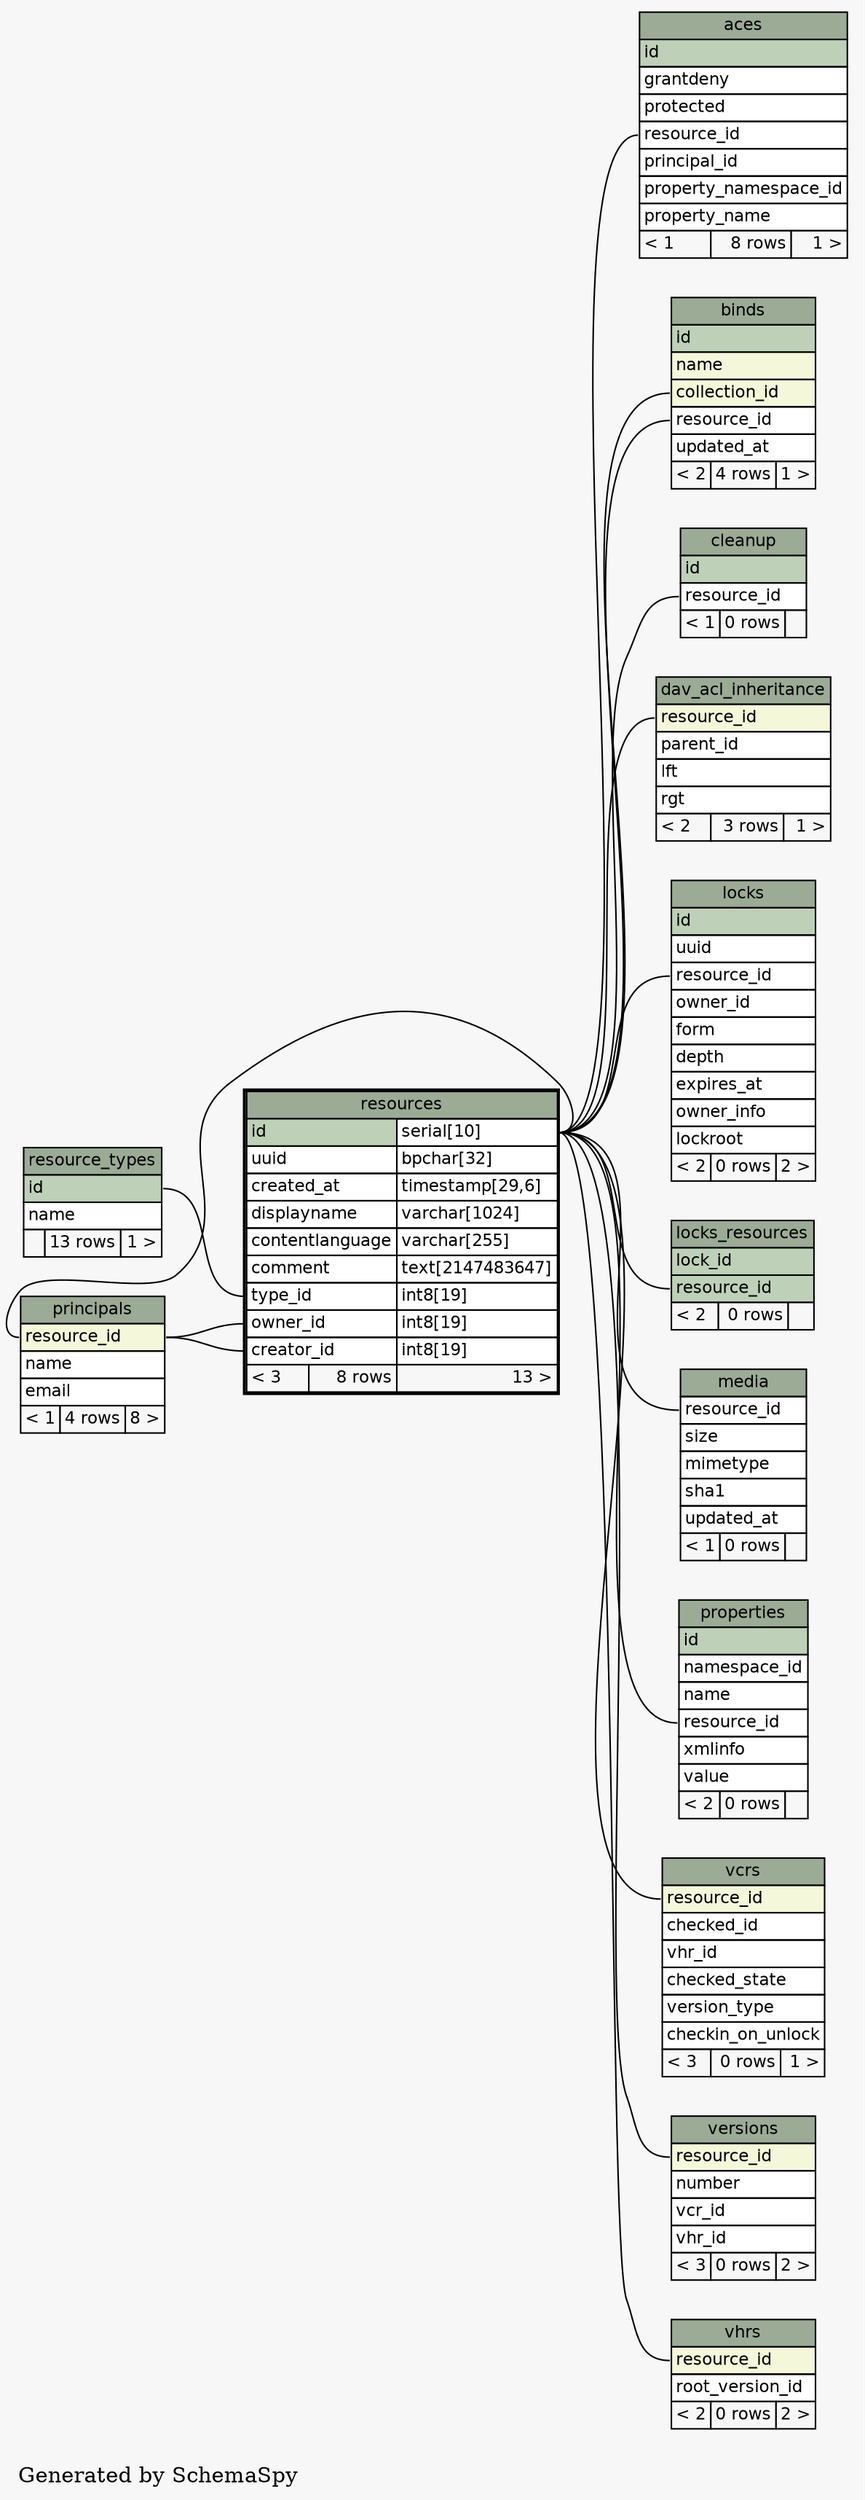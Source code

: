 // dot 2.16.1 on Linux 2.6.24-1-amd64
digraph "oneDegreeRelationshipsGraph" {
  graph [
    rankdir="RL"
    bgcolor="#f7f7f7"
    label="\nGenerated by SchemaSpy"
    labeljust="l"
  ];
  node [
    fontname="Helvetica"
    fontsize="11"
    shape="plaintext"
  ];
  edge [
    arrowsize="0.8"
  ];
  "aces":"resource_id":w -> "resources":"id.type":e [arrowtail=crowtee arrowhead=none];
  "binds":"collection_id":w -> "resources":"id.type":e [arrowtail=crowtee arrowhead=none];
  "binds":"resource_id":w -> "resources":"id.type":e [arrowtail=crowtee arrowhead=none];
  "cleanup":"resource_id":w -> "resources":"id.type":e [arrowtail=crowtee arrowhead=none];
  "dav_acl_inheritance":"resource_id":w -> "resources":"id.type":e [arrowtail=tee arrowhead=none];
  "locks":"resource_id":w -> "resources":"id.type":e [arrowtail=crowtee arrowhead=none];
  "locks_resources":"resource_id":w -> "resources":"id.type":e [arrowtail=crowtee arrowhead=none];
  "media":"resource_id":w -> "resources":"id.type":e [arrowtail=crowtee arrowhead=none];
  "principals":"resource_id":w -> "resources":"id.type":e [arrowtail=tee arrowhead=none];
  "properties":"resource_id":w -> "resources":"id.type":e [arrowtail=crowtee arrowhead=none];
  "resources":"creator_id":w -> "principals":"resource_id":e [arrowtail=crowtee arrowhead=none];
  "resources":"owner_id":w -> "principals":"resource_id":e [arrowtail=crowtee arrowhead=none];
  "resources":"type_id":w -> "resource_types":"id":e [arrowtail=crowtee arrowhead=none];
  "vcrs":"resource_id":w -> "resources":"id.type":e [arrowtail=tee arrowhead=none];
  "versions":"resource_id":w -> "resources":"id.type":e [arrowtail=tee arrowhead=none];
  "vhrs":"resource_id":w -> "resources":"id.type":e [arrowtail=tee arrowhead=none];
  "aces" [
    label=<
    <TABLE BORDER="0" CELLBORDER="1" CELLSPACING="0" BGCOLOR="#ffffff">
      <TR><TD PORT="aces.heading" COLSPAN="3" BGCOLOR="#9bab96" ALIGN="CENTER">aces</TD></TR>
      <TR><TD PORT="id" COLSPAN="3" BGCOLOR="#bed1b8" ALIGN="LEFT">id</TD></TR>
      <TR><TD PORT="grantdeny" COLSPAN="3" ALIGN="LEFT">grantdeny</TD></TR>
      <TR><TD PORT="protected" COLSPAN="3" ALIGN="LEFT">protected</TD></TR>
      <TR><TD PORT="resource_id" COLSPAN="3" ALIGN="LEFT">resource_id</TD></TR>
      <TR><TD PORT="principal_id" COLSPAN="3" ALIGN="LEFT">principal_id</TD></TR>
      <TR><TD PORT="property_namespace_id" COLSPAN="3" ALIGN="LEFT">property_namespace_id</TD></TR>
      <TR><TD PORT="property_name" COLSPAN="3" ALIGN="LEFT">property_name</TD></TR>
      <TR><TD ALIGN="LEFT" BGCOLOR="#f7f7f7">&lt; 1</TD><TD ALIGN="RIGHT" BGCOLOR="#f7f7f7">8 rows</TD><TD ALIGN="RIGHT" BGCOLOR="#f7f7f7">1 &gt;</TD></TR>
    </TABLE>>
    URL="aces.html#graph"
    tooltip="aces"
  ];
  "binds" [
    label=<
    <TABLE BORDER="0" CELLBORDER="1" CELLSPACING="0" BGCOLOR="#ffffff">
      <TR><TD PORT="binds.heading" COLSPAN="3" BGCOLOR="#9bab96" ALIGN="CENTER">binds</TD></TR>
      <TR><TD PORT="id" COLSPAN="3" BGCOLOR="#bed1b8" ALIGN="LEFT">id</TD></TR>
      <TR><TD PORT="name" COLSPAN="3" BGCOLOR="#f4f7da" ALIGN="LEFT">name</TD></TR>
      <TR><TD PORT="collection_id" COLSPAN="3" BGCOLOR="#f4f7da" ALIGN="LEFT">collection_id</TD></TR>
      <TR><TD PORT="resource_id" COLSPAN="3" ALIGN="LEFT">resource_id</TD></TR>
      <TR><TD PORT="updated_at" COLSPAN="3" ALIGN="LEFT">updated_at</TD></TR>
      <TR><TD ALIGN="LEFT" BGCOLOR="#f7f7f7">&lt; 2</TD><TD ALIGN="RIGHT" BGCOLOR="#f7f7f7">4 rows</TD><TD ALIGN="RIGHT" BGCOLOR="#f7f7f7">1 &gt;</TD></TR>
    </TABLE>>
    URL="binds.html#graph"
    tooltip="binds"
  ];
  "cleanup" [
    label=<
    <TABLE BORDER="0" CELLBORDER="1" CELLSPACING="0" BGCOLOR="#ffffff">
      <TR><TD PORT="cleanup.heading" COLSPAN="3" BGCOLOR="#9bab96" ALIGN="CENTER">cleanup</TD></TR>
      <TR><TD PORT="id" COLSPAN="3" BGCOLOR="#bed1b8" ALIGN="LEFT">id</TD></TR>
      <TR><TD PORT="resource_id" COLSPAN="3" ALIGN="LEFT">resource_id</TD></TR>
      <TR><TD ALIGN="LEFT" BGCOLOR="#f7f7f7">&lt; 1</TD><TD ALIGN="RIGHT" BGCOLOR="#f7f7f7">0 rows</TD><TD ALIGN="RIGHT" BGCOLOR="#f7f7f7">  </TD></TR>
    </TABLE>>
    URL="cleanup.html#graph"
    tooltip="cleanup"
  ];
  "dav_acl_inheritance" [
    label=<
    <TABLE BORDER="0" CELLBORDER="1" CELLSPACING="0" BGCOLOR="#ffffff">
      <TR><TD PORT="dav_acl_inheritance.heading" COLSPAN="3" BGCOLOR="#9bab96" ALIGN="CENTER">dav_acl_inheritance</TD></TR>
      <TR><TD PORT="resource_id" COLSPAN="3" BGCOLOR="#f4f7da" ALIGN="LEFT">resource_id</TD></TR>
      <TR><TD PORT="parent_id" COLSPAN="3" ALIGN="LEFT">parent_id</TD></TR>
      <TR><TD PORT="lft" COLSPAN="3" ALIGN="LEFT">lft</TD></TR>
      <TR><TD PORT="rgt" COLSPAN="3" ALIGN="LEFT">rgt</TD></TR>
      <TR><TD ALIGN="LEFT" BGCOLOR="#f7f7f7">&lt; 2</TD><TD ALIGN="RIGHT" BGCOLOR="#f7f7f7">3 rows</TD><TD ALIGN="RIGHT" BGCOLOR="#f7f7f7">1 &gt;</TD></TR>
    </TABLE>>
    URL="dav_acl_inheritance.html#graph"
    tooltip="dav_acl_inheritance"
  ];
  "locks" [
    label=<
    <TABLE BORDER="0" CELLBORDER="1" CELLSPACING="0" BGCOLOR="#ffffff">
      <TR><TD PORT="locks.heading" COLSPAN="3" BGCOLOR="#9bab96" ALIGN="CENTER">locks</TD></TR>
      <TR><TD PORT="id" COLSPAN="3" BGCOLOR="#bed1b8" ALIGN="LEFT">id</TD></TR>
      <TR><TD PORT="uuid" COLSPAN="3" ALIGN="LEFT">uuid</TD></TR>
      <TR><TD PORT="resource_id" COLSPAN="3" ALIGN="LEFT">resource_id</TD></TR>
      <TR><TD PORT="owner_id" COLSPAN="3" ALIGN="LEFT">owner_id</TD></TR>
      <TR><TD PORT="form" COLSPAN="3" ALIGN="LEFT">form</TD></TR>
      <TR><TD PORT="depth" COLSPAN="3" ALIGN="LEFT">depth</TD></TR>
      <TR><TD PORT="expires_at" COLSPAN="3" ALIGN="LEFT">expires_at</TD></TR>
      <TR><TD PORT="owner_info" COLSPAN="3" ALIGN="LEFT">owner_info</TD></TR>
      <TR><TD PORT="lockroot" COLSPAN="3" ALIGN="LEFT">lockroot</TD></TR>
      <TR><TD ALIGN="LEFT" BGCOLOR="#f7f7f7">&lt; 2</TD><TD ALIGN="RIGHT" BGCOLOR="#f7f7f7">0 rows</TD><TD ALIGN="RIGHT" BGCOLOR="#f7f7f7">2 &gt;</TD></TR>
    </TABLE>>
    URL="locks.html#graph"
    tooltip="locks"
  ];
  "locks_resources" [
    label=<
    <TABLE BORDER="0" CELLBORDER="1" CELLSPACING="0" BGCOLOR="#ffffff">
      <TR><TD PORT="locks_resources.heading" COLSPAN="3" BGCOLOR="#9bab96" ALIGN="CENTER">locks_resources</TD></TR>
      <TR><TD PORT="lock_id" COLSPAN="3" BGCOLOR="#bed1b8" ALIGN="LEFT">lock_id</TD></TR>
      <TR><TD PORT="resource_id" COLSPAN="3" BGCOLOR="#bed1b8" ALIGN="LEFT">resource_id</TD></TR>
      <TR><TD ALIGN="LEFT" BGCOLOR="#f7f7f7">&lt; 2</TD><TD ALIGN="RIGHT" BGCOLOR="#f7f7f7">0 rows</TD><TD ALIGN="RIGHT" BGCOLOR="#f7f7f7">  </TD></TR>
    </TABLE>>
    URL="locks_resources.html#graph"
    tooltip="locks_resources"
  ];
  "media" [
    label=<
    <TABLE BORDER="0" CELLBORDER="1" CELLSPACING="0" BGCOLOR="#ffffff">
      <TR><TD PORT="media.heading" COLSPAN="3" BGCOLOR="#9bab96" ALIGN="CENTER">media</TD></TR>
      <TR><TD PORT="resource_id" COLSPAN="3" ALIGN="LEFT">resource_id</TD></TR>
      <TR><TD PORT="size" COLSPAN="3" ALIGN="LEFT">size</TD></TR>
      <TR><TD PORT="mimetype" COLSPAN="3" ALIGN="LEFT">mimetype</TD></TR>
      <TR><TD PORT="sha1" COLSPAN="3" ALIGN="LEFT">sha1</TD></TR>
      <TR><TD PORT="updated_at" COLSPAN="3" ALIGN="LEFT">updated_at</TD></TR>
      <TR><TD ALIGN="LEFT" BGCOLOR="#f7f7f7">&lt; 1</TD><TD ALIGN="RIGHT" BGCOLOR="#f7f7f7">0 rows</TD><TD ALIGN="RIGHT" BGCOLOR="#f7f7f7">  </TD></TR>
    </TABLE>>
    URL="media.html#graph"
    tooltip="media"
  ];
  "principals" [
    label=<
    <TABLE BORDER="0" CELLBORDER="1" CELLSPACING="0" BGCOLOR="#ffffff">
      <TR><TD PORT="principals.heading" COLSPAN="3" BGCOLOR="#9bab96" ALIGN="CENTER">principals</TD></TR>
      <TR><TD PORT="resource_id" COLSPAN="3" BGCOLOR="#f4f7da" ALIGN="LEFT">resource_id</TD></TR>
      <TR><TD PORT="name" COLSPAN="3" ALIGN="LEFT">name</TD></TR>
      <TR><TD PORT="email" COLSPAN="3" ALIGN="LEFT">email</TD></TR>
      <TR><TD ALIGN="LEFT" BGCOLOR="#f7f7f7">&lt; 1</TD><TD ALIGN="RIGHT" BGCOLOR="#f7f7f7">4 rows</TD><TD ALIGN="RIGHT" BGCOLOR="#f7f7f7">8 &gt;</TD></TR>
    </TABLE>>
    URL="principals.html#graph"
    tooltip="principals"
  ];
  "properties" [
    label=<
    <TABLE BORDER="0" CELLBORDER="1" CELLSPACING="0" BGCOLOR="#ffffff">
      <TR><TD PORT="properties.heading" COLSPAN="3" BGCOLOR="#9bab96" ALIGN="CENTER">properties</TD></TR>
      <TR><TD PORT="id" COLSPAN="3" BGCOLOR="#bed1b8" ALIGN="LEFT">id</TD></TR>
      <TR><TD PORT="namespace_id" COLSPAN="3" ALIGN="LEFT">namespace_id</TD></TR>
      <TR><TD PORT="name" COLSPAN="3" ALIGN="LEFT">name</TD></TR>
      <TR><TD PORT="resource_id" COLSPAN="3" ALIGN="LEFT">resource_id</TD></TR>
      <TR><TD PORT="xmlinfo" COLSPAN="3" ALIGN="LEFT">xmlinfo</TD></TR>
      <TR><TD PORT="value" COLSPAN="3" ALIGN="LEFT">value</TD></TR>
      <TR><TD ALIGN="LEFT" BGCOLOR="#f7f7f7">&lt; 2</TD><TD ALIGN="RIGHT" BGCOLOR="#f7f7f7">0 rows</TD><TD ALIGN="RIGHT" BGCOLOR="#f7f7f7">  </TD></TR>
    </TABLE>>
    URL="properties.html#graph"
    tooltip="properties"
  ];
  "resource_types" [
    label=<
    <TABLE BORDER="0" CELLBORDER="1" CELLSPACING="0" BGCOLOR="#ffffff">
      <TR><TD PORT="resource_types.heading" COLSPAN="3" BGCOLOR="#9bab96" ALIGN="CENTER">resource_types</TD></TR>
      <TR><TD PORT="id" COLSPAN="3" BGCOLOR="#bed1b8" ALIGN="LEFT">id</TD></TR>
      <TR><TD PORT="name" COLSPAN="3" ALIGN="LEFT">name</TD></TR>
      <TR><TD ALIGN="LEFT" BGCOLOR="#f7f7f7">  </TD><TD ALIGN="RIGHT" BGCOLOR="#f7f7f7">13 rows</TD><TD ALIGN="RIGHT" BGCOLOR="#f7f7f7">1 &gt;</TD></TR>
    </TABLE>>
    URL="resource_types.html#graph"
    tooltip="resource_types"
  ];
  "resources" [
    label=<
    <TABLE BORDER="2" CELLBORDER="1" CELLSPACING="0" BGCOLOR="#ffffff">
      <TR><TD PORT="resources.heading" COLSPAN="3" BGCOLOR="#9bab96" ALIGN="CENTER">resources</TD></TR>
      <TR><TD PORT="id" COLSPAN="2" BGCOLOR="#bed1b8" ALIGN="LEFT">id</TD><TD PORT="id.type" ALIGN="LEFT">serial[10]</TD></TR>
      <TR><TD PORT="uuid" COLSPAN="2" ALIGN="LEFT">uuid</TD><TD PORT="uuid.type" ALIGN="LEFT">bpchar[32]</TD></TR>
      <TR><TD PORT="created_at" COLSPAN="2" ALIGN="LEFT">created_at</TD><TD PORT="created_at.type" ALIGN="LEFT">timestamp[29,6]</TD></TR>
      <TR><TD PORT="displayname" COLSPAN="2" ALIGN="LEFT">displayname</TD><TD PORT="displayname.type" ALIGN="LEFT">varchar[1024]</TD></TR>
      <TR><TD PORT="contentlanguage" COLSPAN="2" ALIGN="LEFT">contentlanguage</TD><TD PORT="contentlanguage.type" ALIGN="LEFT">varchar[255]</TD></TR>
      <TR><TD PORT="comment" COLSPAN="2" ALIGN="LEFT">comment</TD><TD PORT="comment.type" ALIGN="LEFT">text[2147483647]</TD></TR>
      <TR><TD PORT="type_id" COLSPAN="2" ALIGN="LEFT">type_id</TD><TD PORT="type_id.type" ALIGN="LEFT">int8[19]</TD></TR>
      <TR><TD PORT="owner_id" COLSPAN="2" ALIGN="LEFT">owner_id</TD><TD PORT="owner_id.type" ALIGN="LEFT">int8[19]</TD></TR>
      <TR><TD PORT="creator_id" COLSPAN="2" ALIGN="LEFT">creator_id</TD><TD PORT="creator_id.type" ALIGN="LEFT">int8[19]</TD></TR>
      <TR><TD ALIGN="LEFT" BGCOLOR="#f7f7f7">&lt; 3</TD><TD ALIGN="RIGHT" BGCOLOR="#f7f7f7">8 rows</TD><TD ALIGN="RIGHT" BGCOLOR="#f7f7f7">13 &gt;</TD></TR>
    </TABLE>>
    URL="resources.html#"
    tooltip="resources"
  ];
  "vcrs" [
    label=<
    <TABLE BORDER="0" CELLBORDER="1" CELLSPACING="0" BGCOLOR="#ffffff">
      <TR><TD PORT="vcrs.heading" COLSPAN="3" BGCOLOR="#9bab96" ALIGN="CENTER">vcrs</TD></TR>
      <TR><TD PORT="resource_id" COLSPAN="3" BGCOLOR="#f4f7da" ALIGN="LEFT">resource_id</TD></TR>
      <TR><TD PORT="checked_id" COLSPAN="3" ALIGN="LEFT">checked_id</TD></TR>
      <TR><TD PORT="vhr_id" COLSPAN="3" ALIGN="LEFT">vhr_id</TD></TR>
      <TR><TD PORT="checked_state" COLSPAN="3" ALIGN="LEFT">checked_state</TD></TR>
      <TR><TD PORT="version_type" COLSPAN="3" ALIGN="LEFT">version_type</TD></TR>
      <TR><TD PORT="checkin_on_unlock" COLSPAN="3" ALIGN="LEFT">checkin_on_unlock</TD></TR>
      <TR><TD ALIGN="LEFT" BGCOLOR="#f7f7f7">&lt; 3</TD><TD ALIGN="RIGHT" BGCOLOR="#f7f7f7">0 rows</TD><TD ALIGN="RIGHT" BGCOLOR="#f7f7f7">1 &gt;</TD></TR>
    </TABLE>>
    URL="vcrs.html#graph"
    tooltip="vcrs"
  ];
  "versions" [
    label=<
    <TABLE BORDER="0" CELLBORDER="1" CELLSPACING="0" BGCOLOR="#ffffff">
      <TR><TD PORT="versions.heading" COLSPAN="3" BGCOLOR="#9bab96" ALIGN="CENTER">versions</TD></TR>
      <TR><TD PORT="resource_id" COLSPAN="3" BGCOLOR="#f4f7da" ALIGN="LEFT">resource_id</TD></TR>
      <TR><TD PORT="number" COLSPAN="3" ALIGN="LEFT">number</TD></TR>
      <TR><TD PORT="vcr_id" COLSPAN="3" ALIGN="LEFT">vcr_id</TD></TR>
      <TR><TD PORT="vhr_id" COLSPAN="3" ALIGN="LEFT">vhr_id</TD></TR>
      <TR><TD ALIGN="LEFT" BGCOLOR="#f7f7f7">&lt; 3</TD><TD ALIGN="RIGHT" BGCOLOR="#f7f7f7">0 rows</TD><TD ALIGN="RIGHT" BGCOLOR="#f7f7f7">2 &gt;</TD></TR>
    </TABLE>>
    URL="versions.html#graph"
    tooltip="versions"
  ];
  "vhrs" [
    label=<
    <TABLE BORDER="0" CELLBORDER="1" CELLSPACING="0" BGCOLOR="#ffffff">
      <TR><TD PORT="vhrs.heading" COLSPAN="3" BGCOLOR="#9bab96" ALIGN="CENTER">vhrs</TD></TR>
      <TR><TD PORT="resource_id" COLSPAN="3" BGCOLOR="#f4f7da" ALIGN="LEFT">resource_id</TD></TR>
      <TR><TD PORT="root_version_id" COLSPAN="3" ALIGN="LEFT">root_version_id</TD></TR>
      <TR><TD ALIGN="LEFT" BGCOLOR="#f7f7f7">&lt; 2</TD><TD ALIGN="RIGHT" BGCOLOR="#f7f7f7">0 rows</TD><TD ALIGN="RIGHT" BGCOLOR="#f7f7f7">2 &gt;</TD></TR>
    </TABLE>>
    URL="vhrs.html#graph"
    tooltip="vhrs"
  ];
}
